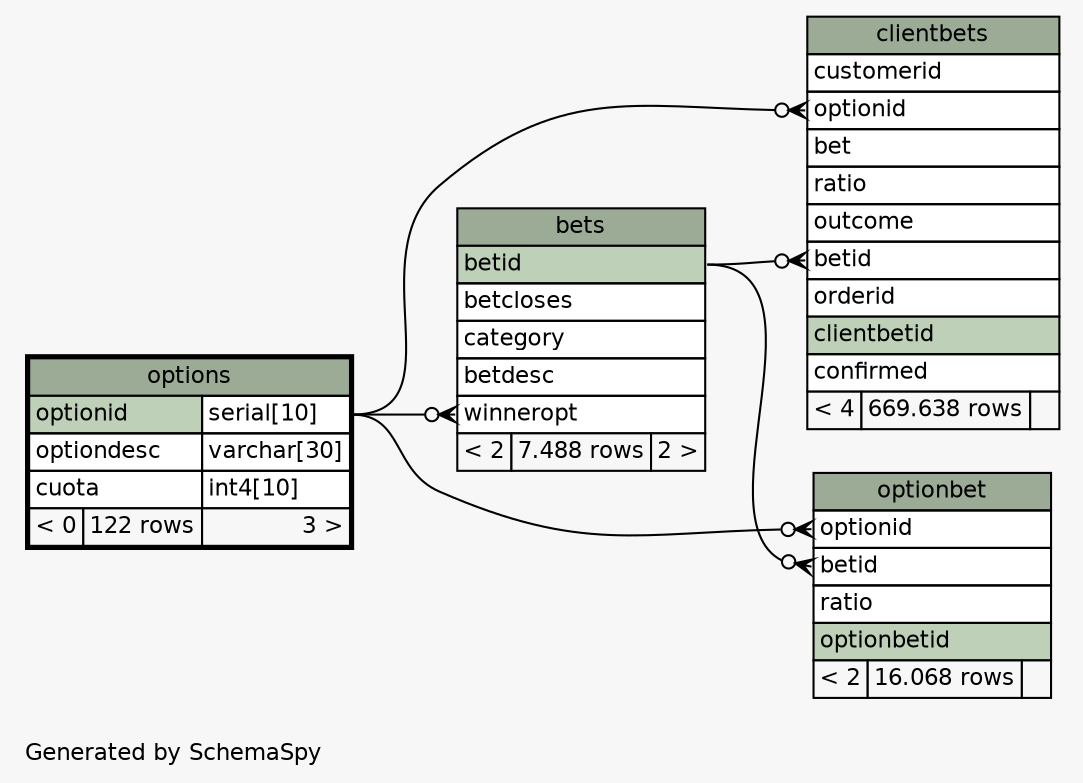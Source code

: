 // dot 2.38.0 on Linux 4.4.0-45-generic
// SchemaSpy rev 590
digraph "oneDegreeRelationshipsDiagram" {
  graph [
    rankdir="RL"
    bgcolor="#f7f7f7"
    label="\nGenerated by SchemaSpy"
    labeljust="l"
    nodesep="0.18"
    ranksep="0.46"
    fontname="Helvetica"
    fontsize="11"
  ];
  node [
    fontname="Helvetica"
    fontsize="11"
    shape="plaintext"
  ];
  edge [
    arrowsize="0.8"
  ];
  "bets":"winneropt":w -> "options":"optionid.type":e [arrowhead=none dir=back arrowtail=crowodot];
  "clientbets":"betid":w -> "bets":"betid":e [arrowhead=none dir=back arrowtail=crowodot];
  "clientbets":"optionid":w -> "options":"optionid.type":e [arrowhead=none dir=back arrowtail=crowodot];
  "optionbet":"betid":w -> "bets":"betid":e [arrowhead=none dir=back arrowtail=crowodot];
  "optionbet":"optionid":w -> "options":"optionid.type":e [arrowhead=none dir=back arrowtail=crowodot];
  "bets" [
    label=<
    <TABLE BORDER="0" CELLBORDER="1" CELLSPACING="0" BGCOLOR="#ffffff">
      <TR><TD COLSPAN="3" BGCOLOR="#9bab96" ALIGN="CENTER">bets</TD></TR>
      <TR><TD PORT="betid" COLSPAN="3" BGCOLOR="#bed1b8" ALIGN="LEFT">betid</TD></TR>
      <TR><TD PORT="betcloses" COLSPAN="3" ALIGN="LEFT">betcloses</TD></TR>
      <TR><TD PORT="category" COLSPAN="3" ALIGN="LEFT">category</TD></TR>
      <TR><TD PORT="betdesc" COLSPAN="3" ALIGN="LEFT">betdesc</TD></TR>
      <TR><TD PORT="winneropt" COLSPAN="3" ALIGN="LEFT">winneropt</TD></TR>
      <TR><TD ALIGN="LEFT" BGCOLOR="#f7f7f7">&lt; 2</TD><TD ALIGN="RIGHT" BGCOLOR="#f7f7f7">7.488 rows</TD><TD ALIGN="RIGHT" BGCOLOR="#f7f7f7">2 &gt;</TD></TR>
    </TABLE>>
    URL="bets.html"
    tooltip="bets"
  ];
  "clientbets" [
    label=<
    <TABLE BORDER="0" CELLBORDER="1" CELLSPACING="0" BGCOLOR="#ffffff">
      <TR><TD COLSPAN="3" BGCOLOR="#9bab96" ALIGN="CENTER">clientbets</TD></TR>
      <TR><TD PORT="customerid" COLSPAN="3" ALIGN="LEFT">customerid</TD></TR>
      <TR><TD PORT="optionid" COLSPAN="3" ALIGN="LEFT">optionid</TD></TR>
      <TR><TD PORT="bet" COLSPAN="3" ALIGN="LEFT">bet</TD></TR>
      <TR><TD PORT="ratio" COLSPAN="3" ALIGN="LEFT">ratio</TD></TR>
      <TR><TD PORT="outcome" COLSPAN="3" ALIGN="LEFT">outcome</TD></TR>
      <TR><TD PORT="betid" COLSPAN="3" ALIGN="LEFT">betid</TD></TR>
      <TR><TD PORT="orderid" COLSPAN="3" ALIGN="LEFT">orderid</TD></TR>
      <TR><TD PORT="clientbetid" COLSPAN="3" BGCOLOR="#bed1b8" ALIGN="LEFT">clientbetid</TD></TR>
      <TR><TD PORT="confirmed" COLSPAN="3" ALIGN="LEFT">confirmed</TD></TR>
      <TR><TD ALIGN="LEFT" BGCOLOR="#f7f7f7">&lt; 4</TD><TD ALIGN="RIGHT" BGCOLOR="#f7f7f7">669.638 rows</TD><TD ALIGN="RIGHT" BGCOLOR="#f7f7f7">  </TD></TR>
    </TABLE>>
    URL="clientbets.html"
    tooltip="clientbets"
  ];
  "optionbet" [
    label=<
    <TABLE BORDER="0" CELLBORDER="1" CELLSPACING="0" BGCOLOR="#ffffff">
      <TR><TD COLSPAN="3" BGCOLOR="#9bab96" ALIGN="CENTER">optionbet</TD></TR>
      <TR><TD PORT="optionid" COLSPAN="3" ALIGN="LEFT">optionid</TD></TR>
      <TR><TD PORT="betid" COLSPAN="3" ALIGN="LEFT">betid</TD></TR>
      <TR><TD PORT="ratio" COLSPAN="3" ALIGN="LEFT">ratio</TD></TR>
      <TR><TD PORT="optionbetid" COLSPAN="3" BGCOLOR="#bed1b8" ALIGN="LEFT">optionbetid</TD></TR>
      <TR><TD ALIGN="LEFT" BGCOLOR="#f7f7f7">&lt; 2</TD><TD ALIGN="RIGHT" BGCOLOR="#f7f7f7">16.068 rows</TD><TD ALIGN="RIGHT" BGCOLOR="#f7f7f7">  </TD></TR>
    </TABLE>>
    URL="optionbet.html"
    tooltip="optionbet"
  ];
  "options" [
    label=<
    <TABLE BORDER="2" CELLBORDER="1" CELLSPACING="0" BGCOLOR="#ffffff">
      <TR><TD COLSPAN="3" BGCOLOR="#9bab96" ALIGN="CENTER">options</TD></TR>
      <TR><TD PORT="optionid" COLSPAN="2" BGCOLOR="#bed1b8" ALIGN="LEFT">optionid</TD><TD PORT="optionid.type" ALIGN="LEFT">serial[10]</TD></TR>
      <TR><TD PORT="optiondesc" COLSPAN="2" ALIGN="LEFT">optiondesc</TD><TD PORT="optiondesc.type" ALIGN="LEFT">varchar[30]</TD></TR>
      <TR><TD PORT="cuota" COLSPAN="2" ALIGN="LEFT">cuota</TD><TD PORT="cuota.type" ALIGN="LEFT">int4[10]</TD></TR>
      <TR><TD ALIGN="LEFT" BGCOLOR="#f7f7f7">&lt; 0</TD><TD ALIGN="RIGHT" BGCOLOR="#f7f7f7">122 rows</TD><TD ALIGN="RIGHT" BGCOLOR="#f7f7f7">3 &gt;</TD></TR>
    </TABLE>>
    URL="options.html"
    tooltip="options"
  ];
}
